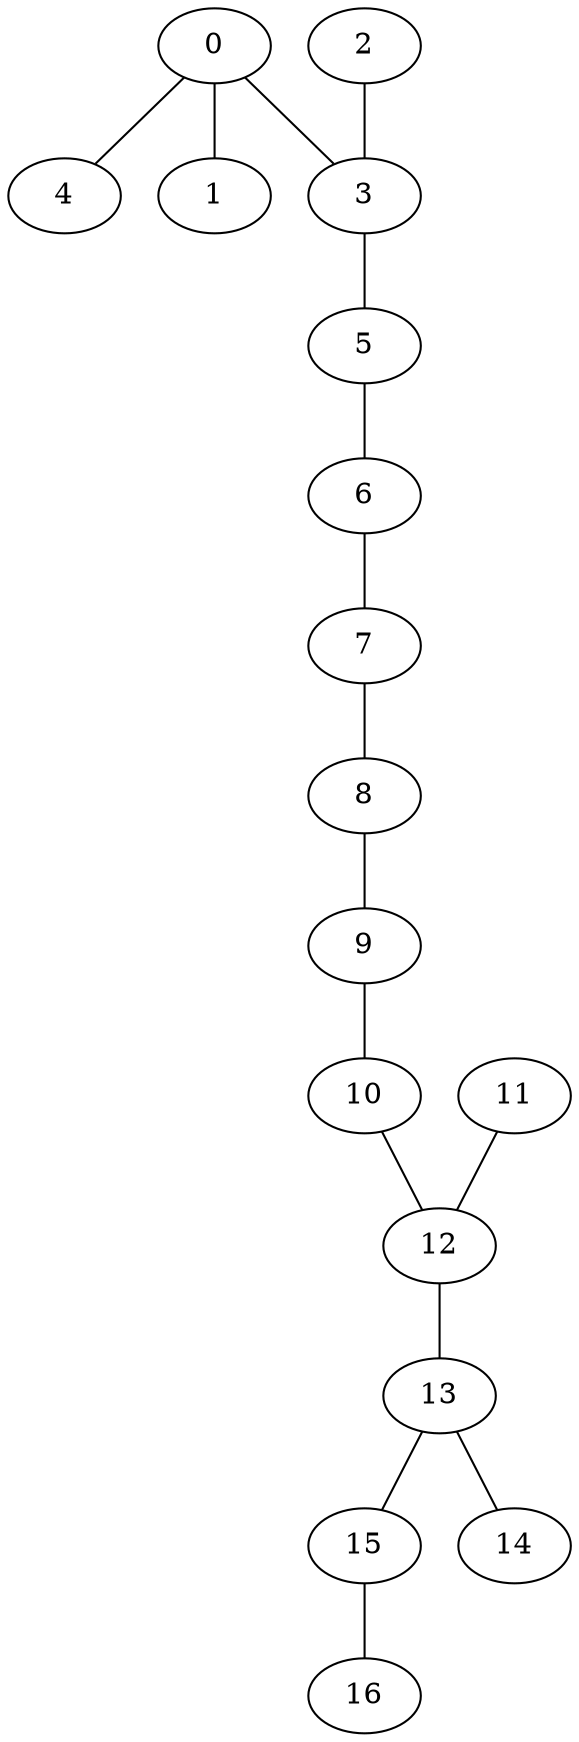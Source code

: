 graph G {
  12 [label="12"];
  12 -- 13;
  15 [label="15"];
  15 -- 16;
  16 [label="16"];
  0 [label="0"];
  0 -- 4;
  0 -- 3;
  0 -- 1;
  2 [label="2"];
  2 -- 3;
  6 [label="6"];
  6 -- 7;
  9 [label="9"];
  9 -- 10;
  10 [label="10"];
  10 -- 12;
  14 [label="14"];
  4 [label="4"];
  7 [label="7"];
  7 -- 8;
  11 [label="11"];
  11 -- 12;
  13 [label="13"];
  13 -- 15;
  13 -- 14;
  1 [label="1"];
  3 [label="3"];
  3 -- 5;
  5 [label="5"];
  5 -- 6;
  8 [label="8"];
  8 -- 9;
}
